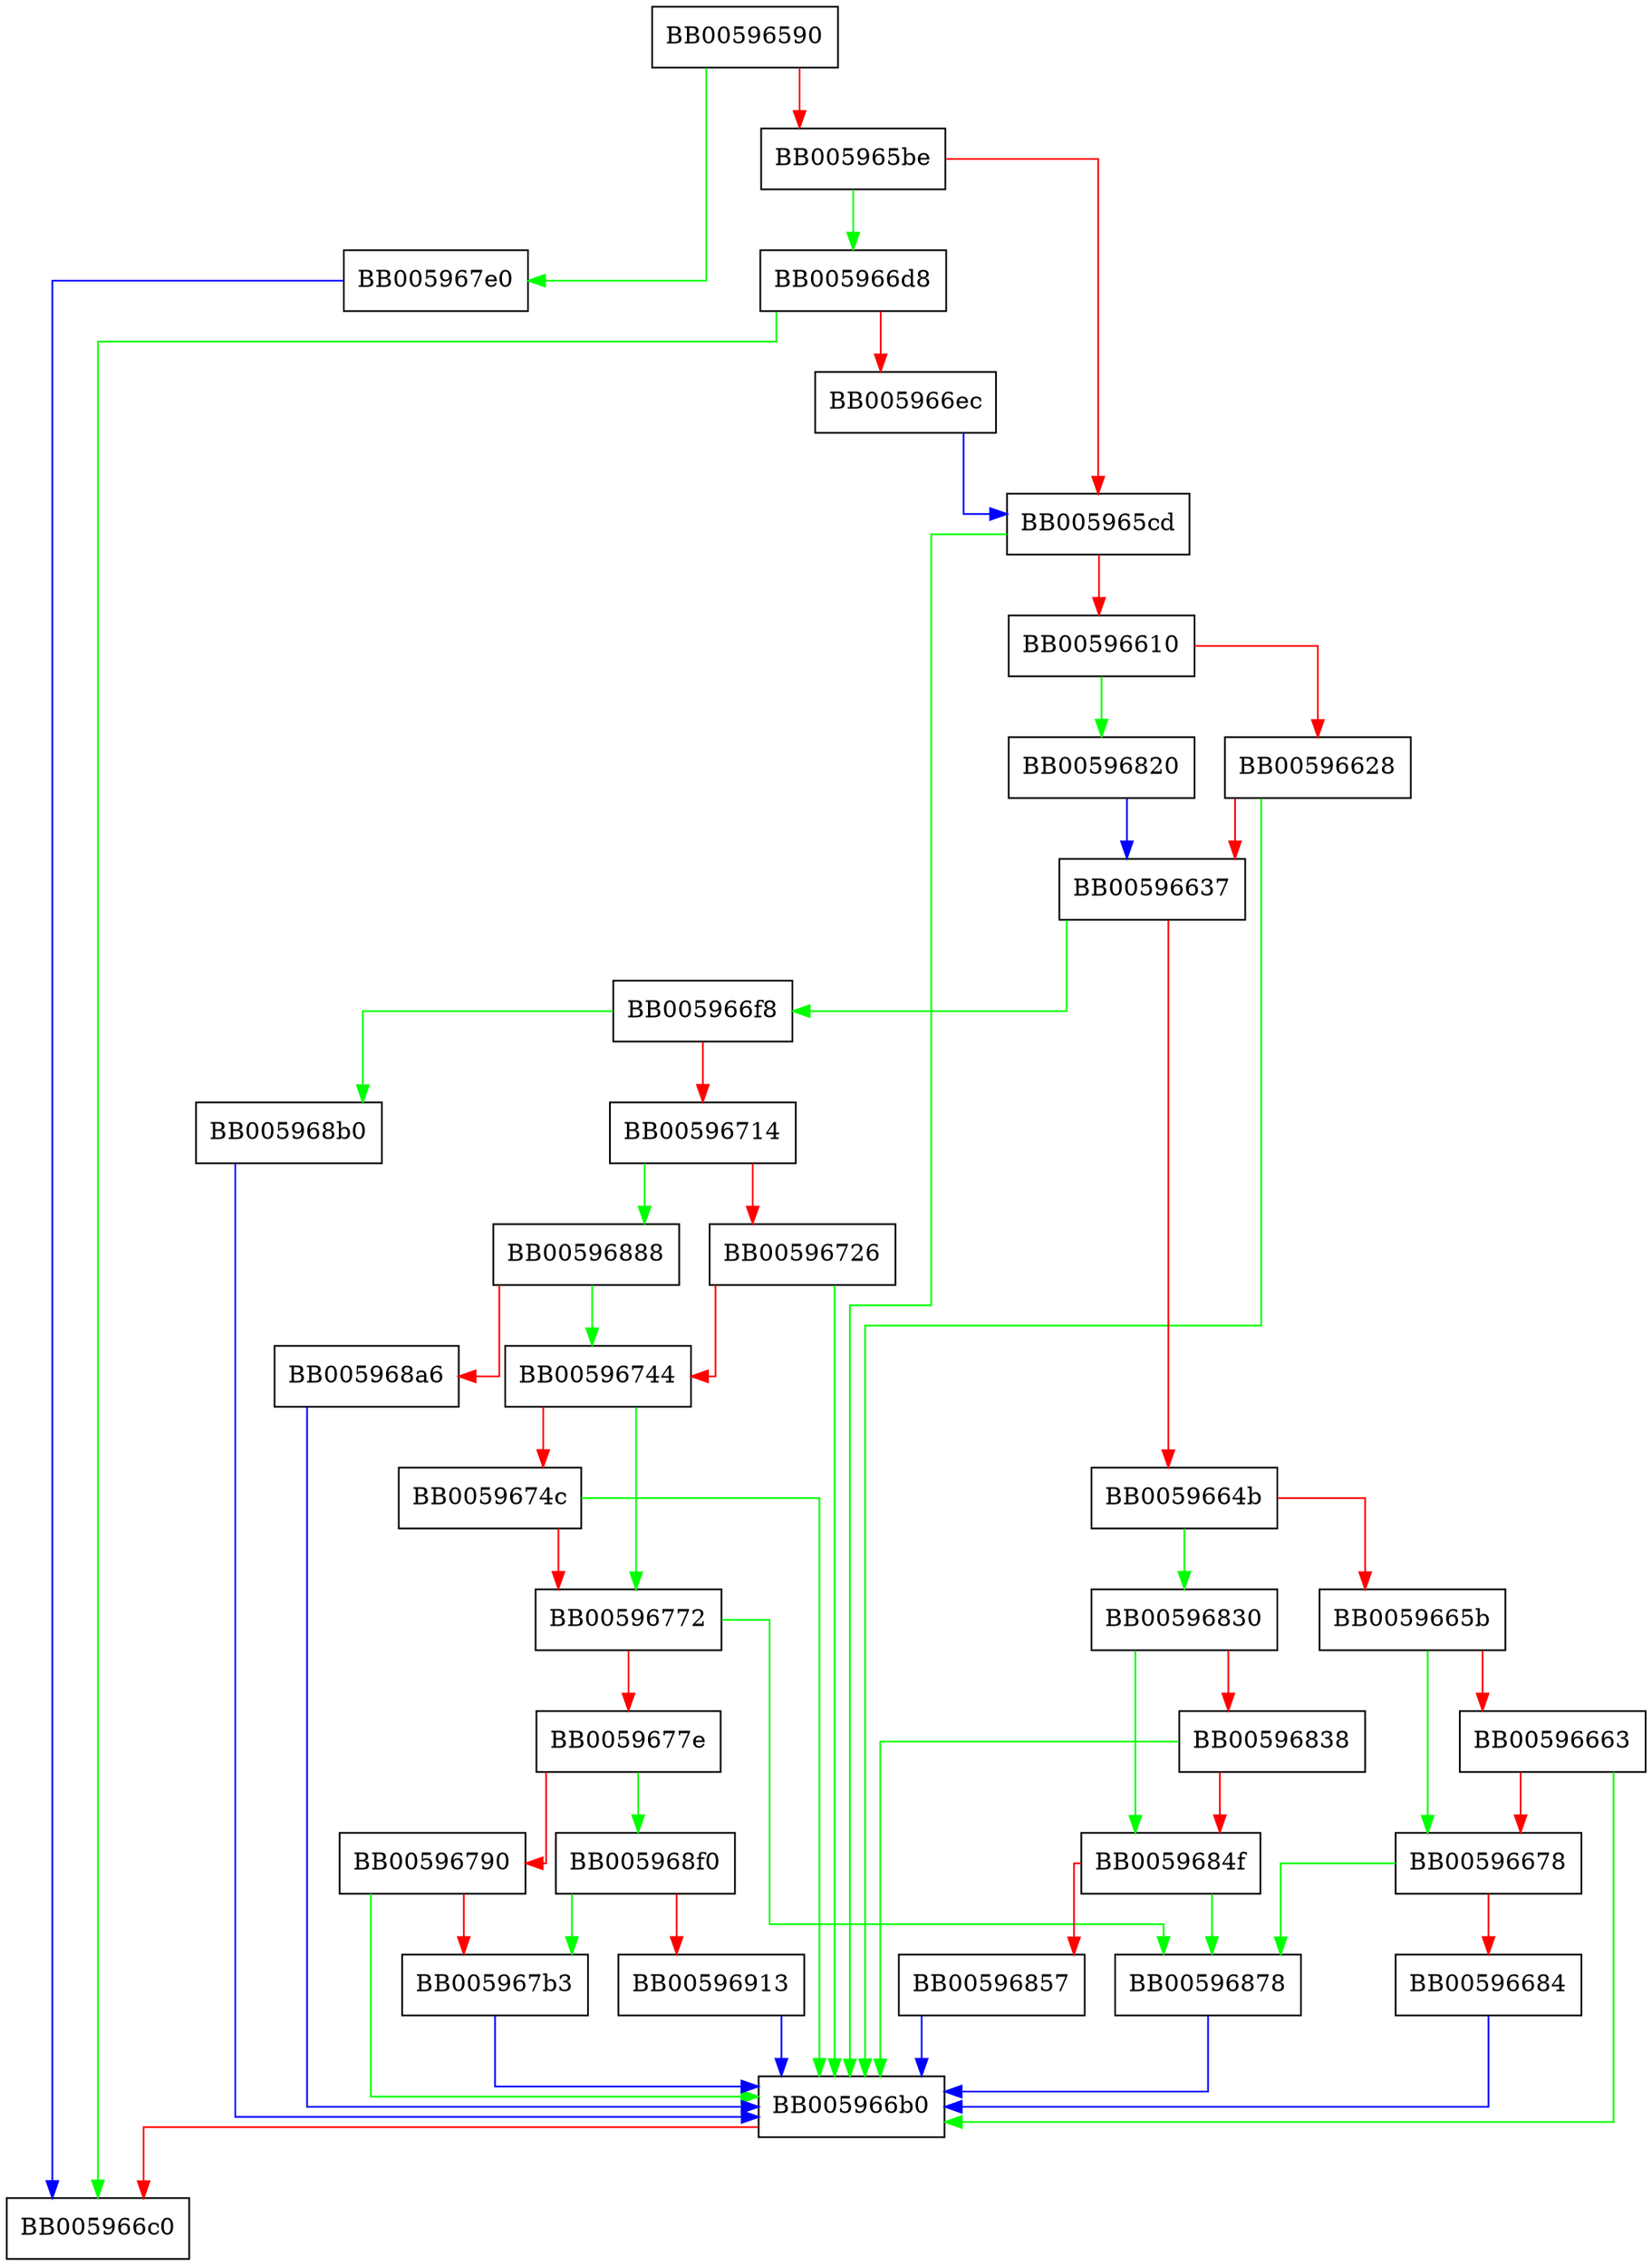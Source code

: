 digraph ossl_ec_GFp_simple_point_get_affine_coordinates {
  node [shape="box"];
  graph [splines=ortho];
  BB00596590 -> BB005967e0 [color="green"];
  BB00596590 -> BB005965be [color="red"];
  BB005965be -> BB005966d8 [color="green"];
  BB005965be -> BB005965cd [color="red"];
  BB005965cd -> BB005966b0 [color="green"];
  BB005965cd -> BB00596610 [color="red"];
  BB00596610 -> BB00596820 [color="green"];
  BB00596610 -> BB00596628 [color="red"];
  BB00596628 -> BB005966b0 [color="green"];
  BB00596628 -> BB00596637 [color="red"];
  BB00596637 -> BB005966f8 [color="green"];
  BB00596637 -> BB0059664b [color="red"];
  BB0059664b -> BB00596830 [color="green"];
  BB0059664b -> BB0059665b [color="red"];
  BB0059665b -> BB00596678 [color="green"];
  BB0059665b -> BB00596663 [color="red"];
  BB00596663 -> BB005966b0 [color="green"];
  BB00596663 -> BB00596678 [color="red"];
  BB00596678 -> BB00596878 [color="green"];
  BB00596678 -> BB00596684 [color="red"];
  BB00596684 -> BB005966b0 [color="blue"];
  BB005966b0 -> BB005966c0 [color="red"];
  BB005966d8 -> BB005966c0 [color="green"];
  BB005966d8 -> BB005966ec [color="red"];
  BB005966ec -> BB005965cd [color="blue"];
  BB005966f8 -> BB005968b0 [color="green"];
  BB005966f8 -> BB00596714 [color="red"];
  BB00596714 -> BB00596888 [color="green"];
  BB00596714 -> BB00596726 [color="red"];
  BB00596726 -> BB005966b0 [color="green"];
  BB00596726 -> BB00596744 [color="red"];
  BB00596744 -> BB00596772 [color="green"];
  BB00596744 -> BB0059674c [color="red"];
  BB0059674c -> BB005966b0 [color="green"];
  BB0059674c -> BB00596772 [color="red"];
  BB00596772 -> BB00596878 [color="green"];
  BB00596772 -> BB0059677e [color="red"];
  BB0059677e -> BB005968f0 [color="green"];
  BB0059677e -> BB00596790 [color="red"];
  BB00596790 -> BB005966b0 [color="green"];
  BB00596790 -> BB005967b3 [color="red"];
  BB005967b3 -> BB005966b0 [color="blue"];
  BB005967e0 -> BB005966c0 [color="blue"];
  BB00596820 -> BB00596637 [color="blue"];
  BB00596830 -> BB0059684f [color="green"];
  BB00596830 -> BB00596838 [color="red"];
  BB00596838 -> BB005966b0 [color="green"];
  BB00596838 -> BB0059684f [color="red"];
  BB0059684f -> BB00596878 [color="green"];
  BB0059684f -> BB00596857 [color="red"];
  BB00596857 -> BB005966b0 [color="blue"];
  BB00596878 -> BB005966b0 [color="blue"];
  BB00596888 -> BB00596744 [color="green"];
  BB00596888 -> BB005968a6 [color="red"];
  BB005968a6 -> BB005966b0 [color="blue"];
  BB005968b0 -> BB005966b0 [color="blue"];
  BB005968f0 -> BB005967b3 [color="green"];
  BB005968f0 -> BB00596913 [color="red"];
  BB00596913 -> BB005966b0 [color="blue"];
}